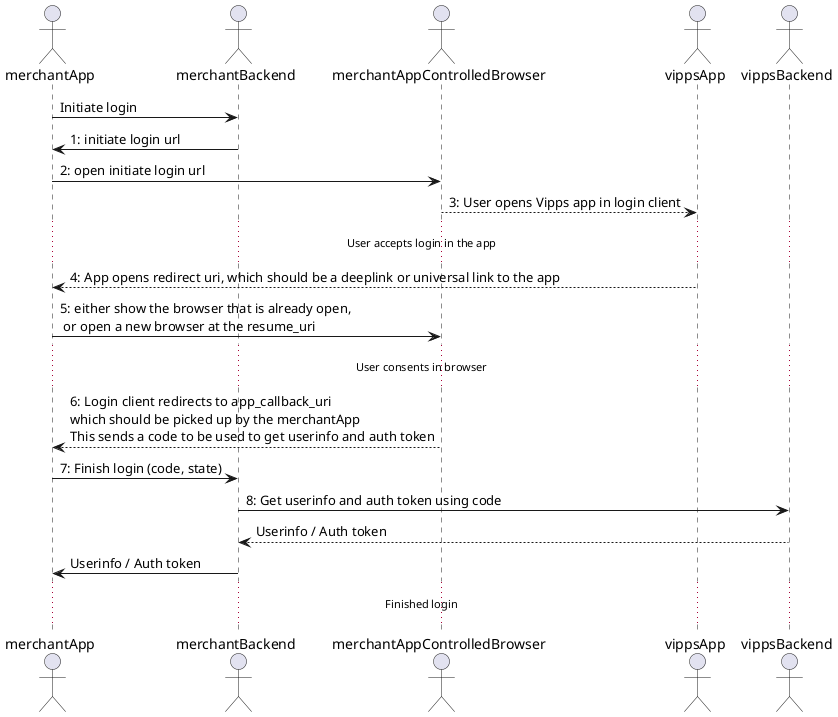 @startuml component
actor merchantApp
actor merchantBackend
actor merchantAppControlledBrowser
actor vippsApp
actor vippsBackend

merchantApp -> merchantBackend : Initiate login
merchantBackend -> merchantApp: 1: initiate login url
merchantApp -> merchantAppControlledBrowser : 2: open initiate login url
merchantAppControlledBrowser --> vippsApp : 3: User opens Vipps app in login client
...User accepts login in the app...
vippsApp --> merchantApp : 4: App opens redirect uri, which should be a deeplink or universal link to the app
merchantApp -> merchantAppControlledBrowser : 5: either show the browser that is already open,\n\
 or open a new browser at the resume_uri
...User consents in browser...
merchantAppControlledBrowser --> merchantApp : 6: Login client redirects to app_callback_uri\n\
which should be picked up by the merchantApp\n\
This sends a code to be used to get userinfo and auth token
merchantApp -> merchantBackend : 7: Finish login (code, state)
merchantBackend -> vippsBackend : 8: Get userinfo and auth token using code
vippsBackend --> merchantBackend : Userinfo / Auth token
merchantBackend -> merchantApp : Userinfo / Auth token
...Finished login...

@enduml